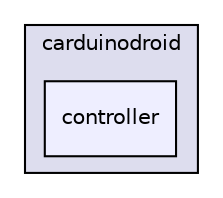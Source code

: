 digraph "src/swp/tuilmenau/carduinodroid/controller" {
  compound=true
  node [ fontsize="10", fontname="Helvetica"];
  edge [ labelfontsize="10", labelfontname="Helvetica"];
  subgraph clusterdir_101b8102373a8be8446892817550711e {
    graph [ bgcolor="#ddddee", pencolor="black", label="carduinodroid" fontname="Helvetica", fontsize="10", URL="dir_101b8102373a8be8446892817550711e.html"]
  dir_325055e8cf18a4458003df6fa31545d1 [shape=box, label="controller", style="filled", fillcolor="#eeeeff", pencolor="black", URL="dir_325055e8cf18a4458003df6fa31545d1.html"];
  }
}

